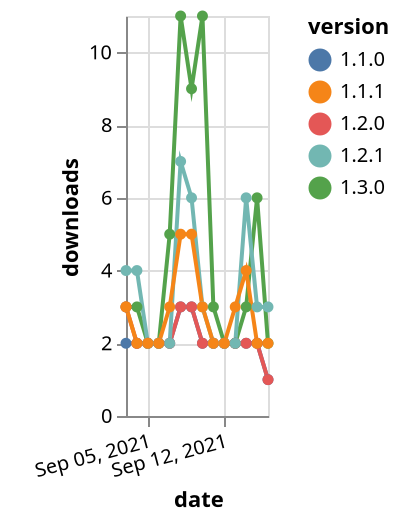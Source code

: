 {"$schema": "https://vega.github.io/schema/vega-lite/v5.json", "description": "A simple bar chart with embedded data.", "data": {"values": [{"date": "2021-09-03", "total": 594, "delta": 2, "version": "1.1.0"}, {"date": "2021-09-04", "total": 596, "delta": 2, "version": "1.1.0"}, {"date": "2021-09-05", "total": 598, "delta": 2, "version": "1.1.0"}, {"date": "2021-09-06", "total": 600, "delta": 2, "version": "1.1.0"}, {"date": "2021-09-07", "total": 602, "delta": 2, "version": "1.1.0"}, {"date": "2021-09-08", "total": 605, "delta": 3, "version": "1.1.0"}, {"date": "2021-09-09", "total": 608, "delta": 3, "version": "1.1.0"}, {"date": "2021-09-10", "total": 610, "delta": 2, "version": "1.1.0"}, {"date": "2021-09-11", "total": 612, "delta": 2, "version": "1.1.0"}, {"date": "2021-09-12", "total": 614, "delta": 2, "version": "1.1.0"}, {"date": "2021-09-13", "total": 616, "delta": 2, "version": "1.1.0"}, {"date": "2021-09-14", "total": 618, "delta": 2, "version": "1.1.0"}, {"date": "2021-09-15", "total": 620, "delta": 2, "version": "1.1.0"}, {"date": "2021-09-16", "total": 621, "delta": 1, "version": "1.1.0"}, {"date": "2021-09-03", "total": 269, "delta": 3, "version": "1.3.0"}, {"date": "2021-09-04", "total": 272, "delta": 3, "version": "1.3.0"}, {"date": "2021-09-05", "total": 274, "delta": 2, "version": "1.3.0"}, {"date": "2021-09-06", "total": 276, "delta": 2, "version": "1.3.0"}, {"date": "2021-09-07", "total": 281, "delta": 5, "version": "1.3.0"}, {"date": "2021-09-08", "total": 292, "delta": 11, "version": "1.3.0"}, {"date": "2021-09-09", "total": 301, "delta": 9, "version": "1.3.0"}, {"date": "2021-09-10", "total": 312, "delta": 11, "version": "1.3.0"}, {"date": "2021-09-11", "total": 315, "delta": 3, "version": "1.3.0"}, {"date": "2021-09-12", "total": 317, "delta": 2, "version": "1.3.0"}, {"date": "2021-09-13", "total": 319, "delta": 2, "version": "1.3.0"}, {"date": "2021-09-14", "total": 322, "delta": 3, "version": "1.3.0"}, {"date": "2021-09-15", "total": 328, "delta": 6, "version": "1.3.0"}, {"date": "2021-09-16", "total": 330, "delta": 2, "version": "1.3.0"}, {"date": "2021-09-03", "total": 269, "delta": 3, "version": "1.2.0"}, {"date": "2021-09-04", "total": 271, "delta": 2, "version": "1.2.0"}, {"date": "2021-09-05", "total": 273, "delta": 2, "version": "1.2.0"}, {"date": "2021-09-06", "total": 275, "delta": 2, "version": "1.2.0"}, {"date": "2021-09-07", "total": 277, "delta": 2, "version": "1.2.0"}, {"date": "2021-09-08", "total": 280, "delta": 3, "version": "1.2.0"}, {"date": "2021-09-09", "total": 283, "delta": 3, "version": "1.2.0"}, {"date": "2021-09-10", "total": 285, "delta": 2, "version": "1.2.0"}, {"date": "2021-09-11", "total": 287, "delta": 2, "version": "1.2.0"}, {"date": "2021-09-12", "total": 289, "delta": 2, "version": "1.2.0"}, {"date": "2021-09-13", "total": 291, "delta": 2, "version": "1.2.0"}, {"date": "2021-09-14", "total": 293, "delta": 2, "version": "1.2.0"}, {"date": "2021-09-15", "total": 295, "delta": 2, "version": "1.2.0"}, {"date": "2021-09-16", "total": 296, "delta": 1, "version": "1.2.0"}, {"date": "2021-09-03", "total": 429, "delta": 4, "version": "1.2.1"}, {"date": "2021-09-04", "total": 433, "delta": 4, "version": "1.2.1"}, {"date": "2021-09-05", "total": 435, "delta": 2, "version": "1.2.1"}, {"date": "2021-09-06", "total": 437, "delta": 2, "version": "1.2.1"}, {"date": "2021-09-07", "total": 439, "delta": 2, "version": "1.2.1"}, {"date": "2021-09-08", "total": 446, "delta": 7, "version": "1.2.1"}, {"date": "2021-09-09", "total": 452, "delta": 6, "version": "1.2.1"}, {"date": "2021-09-10", "total": 455, "delta": 3, "version": "1.2.1"}, {"date": "2021-09-11", "total": 457, "delta": 2, "version": "1.2.1"}, {"date": "2021-09-12", "total": 459, "delta": 2, "version": "1.2.1"}, {"date": "2021-09-13", "total": 461, "delta": 2, "version": "1.2.1"}, {"date": "2021-09-14", "total": 467, "delta": 6, "version": "1.2.1"}, {"date": "2021-09-15", "total": 470, "delta": 3, "version": "1.2.1"}, {"date": "2021-09-16", "total": 473, "delta": 3, "version": "1.2.1"}, {"date": "2021-09-03", "total": 831, "delta": 3, "version": "1.1.1"}, {"date": "2021-09-04", "total": 833, "delta": 2, "version": "1.1.1"}, {"date": "2021-09-05", "total": 835, "delta": 2, "version": "1.1.1"}, {"date": "2021-09-06", "total": 837, "delta": 2, "version": "1.1.1"}, {"date": "2021-09-07", "total": 840, "delta": 3, "version": "1.1.1"}, {"date": "2021-09-08", "total": 845, "delta": 5, "version": "1.1.1"}, {"date": "2021-09-09", "total": 850, "delta": 5, "version": "1.1.1"}, {"date": "2021-09-10", "total": 853, "delta": 3, "version": "1.1.1"}, {"date": "2021-09-11", "total": 855, "delta": 2, "version": "1.1.1"}, {"date": "2021-09-12", "total": 857, "delta": 2, "version": "1.1.1"}, {"date": "2021-09-13", "total": 860, "delta": 3, "version": "1.1.1"}, {"date": "2021-09-14", "total": 864, "delta": 4, "version": "1.1.1"}, {"date": "2021-09-15", "total": 866, "delta": 2, "version": "1.1.1"}, {"date": "2021-09-16", "total": 868, "delta": 2, "version": "1.1.1"}]}, "width": "container", "mark": {"type": "line", "point": {"filled": true}}, "encoding": {"x": {"field": "date", "type": "temporal", "timeUnit": "yearmonthdate", "title": "date", "axis": {"labelAngle": -15}}, "y": {"field": "delta", "type": "quantitative", "title": "downloads"}, "color": {"field": "version", "type": "nominal"}, "tooltip": {"field": "delta"}}}